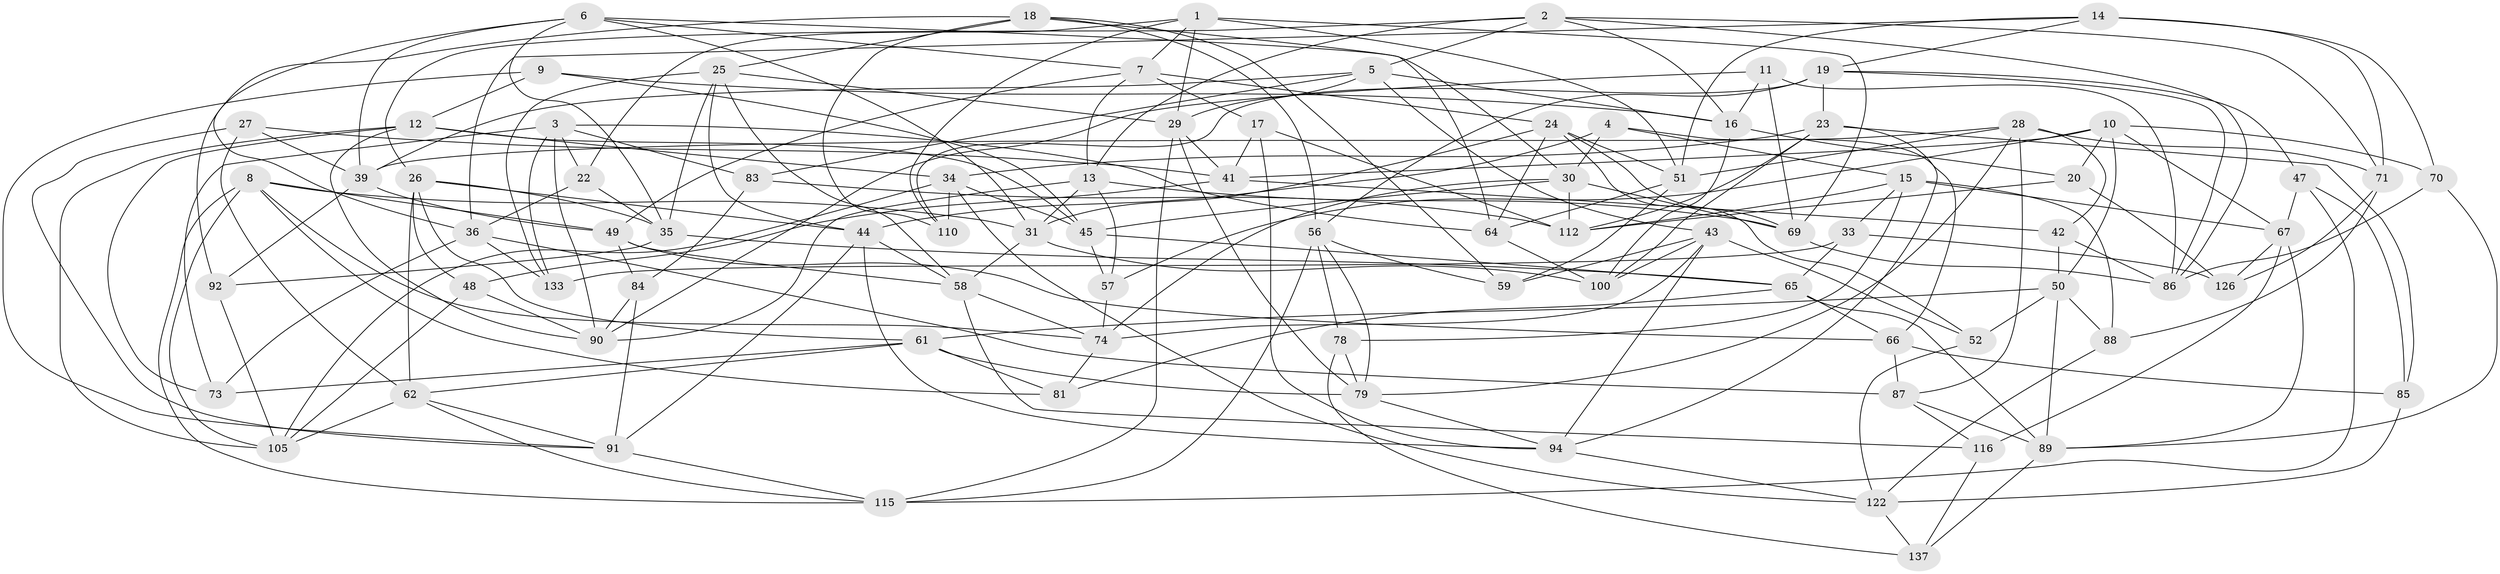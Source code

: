 // original degree distribution, {4: 1.0}
// Generated by graph-tools (version 1.1) at 2025/42/03/06/25 10:42:20]
// undirected, 85 vertices, 224 edges
graph export_dot {
graph [start="1"]
  node [color=gray90,style=filled];
  1 [super="+38"];
  2 [super="+129"];
  3 [super="+21"];
  4;
  5 [super="+117"];
  6 [super="+93"];
  7 [super="+32"];
  8 [super="+72"];
  9;
  10 [super="+109"];
  11;
  12 [super="+54"];
  13 [super="+68"];
  14 [super="+37"];
  15 [super="+53"];
  16 [super="+139"];
  17;
  18 [super="+125"];
  19 [super="+82"];
  20;
  22;
  23 [super="+106"];
  24 [super="+135"];
  25 [super="+140"];
  26 [super="+132"];
  27;
  28 [super="+111"];
  29 [super="+134"];
  30 [super="+46"];
  31 [super="+138"];
  33;
  34 [super="+40"];
  35 [super="+131"];
  36 [super="+77"];
  39 [super="+63"];
  41 [super="+60"];
  42;
  43 [super="+128"];
  44 [super="+55"];
  45 [super="+119"];
  47;
  48;
  49 [super="+98"];
  50 [super="+142"];
  51 [super="+121"];
  52;
  56 [super="+102"];
  57;
  58 [super="+96"];
  59;
  61 [super="+101"];
  62 [super="+75"];
  64 [super="+97"];
  65 [super="+141"];
  66 [super="+108"];
  67 [super="+80"];
  69 [super="+95"];
  70;
  71 [super="+99"];
  73;
  74 [super="+76"];
  78;
  79 [super="+124"];
  81;
  83;
  84;
  85;
  86 [super="+103"];
  87 [super="+123"];
  88;
  89 [super="+120"];
  90 [super="+104"];
  91 [super="+113"];
  92;
  94 [super="+130"];
  100 [super="+118"];
  105 [super="+107"];
  110;
  112 [super="+114"];
  115 [super="+127"];
  116;
  122 [super="+136"];
  126;
  133;
  137;
  1 -- 22;
  1 -- 51;
  1 -- 29;
  1 -- 110;
  1 -- 7;
  1 -- 69;
  2 -- 13;
  2 -- 16;
  2 -- 86;
  2 -- 71;
  2 -- 5;
  2 -- 26;
  3 -- 83;
  3 -- 73;
  3 -- 64;
  3 -- 90;
  3 -- 133;
  3 -- 22;
  4 -- 66;
  4 -- 15;
  4 -- 44;
  4 -- 30;
  5 -- 39;
  5 -- 16;
  5 -- 29;
  5 -- 83;
  5 -- 43;
  6 -- 36;
  6 -- 35;
  6 -- 31;
  6 -- 39;
  6 -- 30;
  6 -- 7;
  7 -- 17;
  7 -- 24;
  7 -- 49;
  7 -- 13;
  8 -- 115;
  8 -- 31;
  8 -- 74;
  8 -- 49;
  8 -- 81;
  8 -- 105;
  9 -- 91;
  9 -- 16;
  9 -- 45;
  9 -- 12;
  10 -- 20;
  10 -- 50;
  10 -- 70;
  10 -- 57;
  10 -- 67;
  10 -- 41;
  11 -- 16;
  11 -- 86;
  11 -- 69;
  11 -- 90;
  12 -- 45;
  12 -- 90;
  12 -- 105;
  12 -- 73;
  12 -- 34;
  13 -- 69;
  13 -- 90;
  13 -- 57;
  13 -- 31;
  14 -- 36;
  14 -- 70;
  14 -- 19;
  14 -- 71 [weight=2];
  14 -- 51;
  15 -- 112;
  15 -- 88;
  15 -- 33;
  15 -- 78;
  15 -- 67;
  16 -- 100;
  16 -- 20;
  17 -- 94;
  17 -- 112;
  17 -- 41;
  18 -- 110;
  18 -- 56;
  18 -- 25;
  18 -- 59;
  18 -- 92;
  18 -- 64;
  19 -- 86;
  19 -- 110;
  19 -- 56;
  19 -- 23;
  19 -- 47;
  20 -- 126;
  20 -- 112;
  22 -- 35;
  22 -- 36;
  23 -- 112;
  23 -- 100;
  23 -- 85;
  23 -- 94;
  23 -- 34;
  24 -- 52;
  24 -- 31;
  24 -- 51;
  24 -- 69;
  24 -- 64;
  25 -- 133;
  25 -- 44;
  25 -- 58;
  25 -- 35;
  25 -- 29;
  26 -- 35;
  26 -- 48;
  26 -- 62;
  26 -- 61;
  26 -- 44;
  27 -- 41;
  27 -- 91;
  27 -- 39;
  27 -- 62;
  28 -- 51;
  28 -- 42;
  28 -- 39;
  28 -- 87;
  28 -- 71;
  28 -- 79;
  29 -- 79;
  29 -- 41;
  29 -- 115;
  30 -- 112;
  30 -- 45;
  30 -- 69;
  30 -- 74;
  31 -- 100;
  31 -- 58;
  33 -- 126;
  33 -- 65;
  33 -- 133;
  34 -- 110;
  34 -- 45;
  34 -- 105;
  34 -- 122;
  35 -- 92;
  35 -- 65;
  36 -- 73;
  36 -- 133;
  36 -- 87;
  39 -- 92;
  39 -- 49;
  41 -- 48;
  41 -- 42;
  42 -- 50;
  42 -- 86;
  43 -- 52;
  43 -- 59;
  43 -- 100;
  43 -- 94;
  43 -- 74;
  44 -- 94;
  44 -- 91;
  44 -- 58;
  45 -- 65;
  45 -- 57;
  47 -- 115;
  47 -- 67;
  47 -- 85;
  48 -- 105;
  48 -- 90;
  49 -- 84;
  49 -- 66;
  49 -- 58;
  50 -- 88;
  50 -- 89;
  50 -- 52;
  50 -- 61;
  51 -- 59;
  51 -- 64;
  52 -- 122;
  56 -- 115;
  56 -- 59;
  56 -- 78;
  56 -- 79;
  57 -- 74;
  58 -- 74;
  58 -- 116;
  61 -- 62;
  61 -- 81;
  61 -- 73;
  61 -- 79;
  62 -- 105;
  62 -- 91;
  62 -- 115;
  64 -- 100 [weight=2];
  65 -- 89;
  65 -- 81;
  65 -- 66;
  66 -- 85;
  66 -- 87 [weight=2];
  67 -- 126;
  67 -- 89;
  67 -- 116;
  69 -- 86;
  70 -- 86;
  70 -- 89;
  71 -- 88;
  71 -- 126;
  74 -- 81;
  78 -- 137;
  78 -- 79;
  79 -- 94;
  83 -- 84;
  83 -- 112;
  84 -- 91;
  84 -- 90;
  85 -- 122;
  87 -- 89;
  87 -- 116;
  88 -- 122;
  89 -- 137;
  91 -- 115;
  92 -- 105;
  94 -- 122;
  116 -- 137;
  122 -- 137;
}
